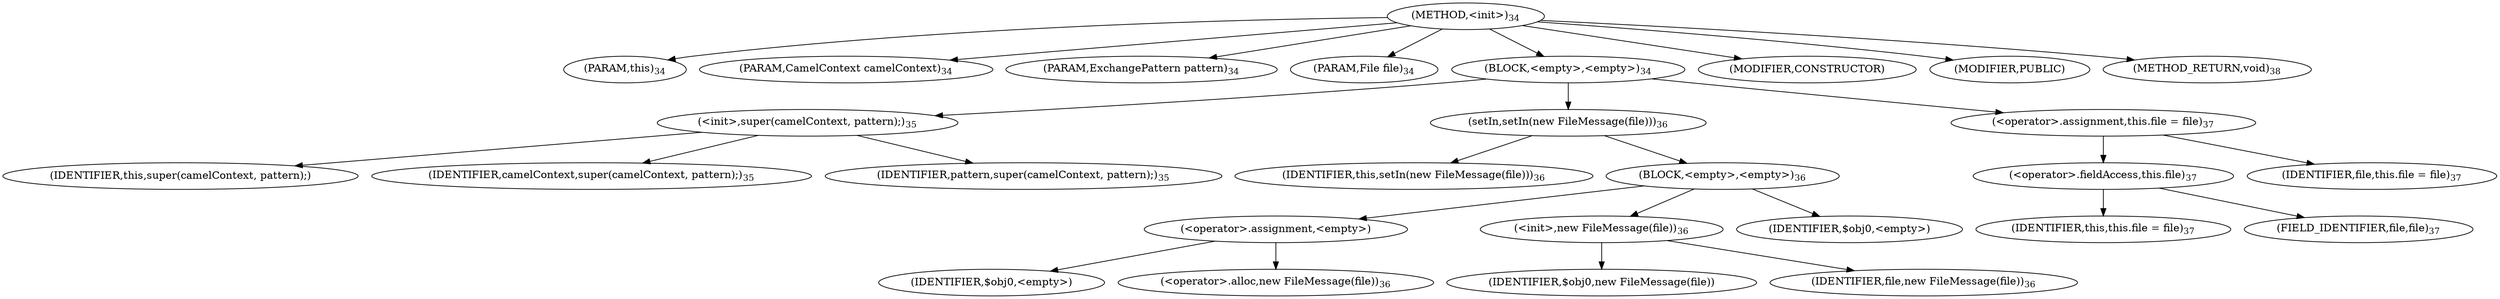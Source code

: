 digraph "&lt;init&gt;" {  
"22" [label = <(METHOD,&lt;init&gt;)<SUB>34</SUB>> ]
"4" [label = <(PARAM,this)<SUB>34</SUB>> ]
"23" [label = <(PARAM,CamelContext camelContext)<SUB>34</SUB>> ]
"24" [label = <(PARAM,ExchangePattern pattern)<SUB>34</SUB>> ]
"25" [label = <(PARAM,File file)<SUB>34</SUB>> ]
"26" [label = <(BLOCK,&lt;empty&gt;,&lt;empty&gt;)<SUB>34</SUB>> ]
"27" [label = <(&lt;init&gt;,super(camelContext, pattern);)<SUB>35</SUB>> ]
"3" [label = <(IDENTIFIER,this,super(camelContext, pattern);)> ]
"28" [label = <(IDENTIFIER,camelContext,super(camelContext, pattern);)<SUB>35</SUB>> ]
"29" [label = <(IDENTIFIER,pattern,super(camelContext, pattern);)<SUB>35</SUB>> ]
"30" [label = <(setIn,setIn(new FileMessage(file)))<SUB>36</SUB>> ]
"5" [label = <(IDENTIFIER,this,setIn(new FileMessage(file)))<SUB>36</SUB>> ]
"31" [label = <(BLOCK,&lt;empty&gt;,&lt;empty&gt;)<SUB>36</SUB>> ]
"32" [label = <(&lt;operator&gt;.assignment,&lt;empty&gt;)> ]
"33" [label = <(IDENTIFIER,$obj0,&lt;empty&gt;)> ]
"34" [label = <(&lt;operator&gt;.alloc,new FileMessage(file))<SUB>36</SUB>> ]
"35" [label = <(&lt;init&gt;,new FileMessage(file))<SUB>36</SUB>> ]
"36" [label = <(IDENTIFIER,$obj0,new FileMessage(file))> ]
"37" [label = <(IDENTIFIER,file,new FileMessage(file))<SUB>36</SUB>> ]
"38" [label = <(IDENTIFIER,$obj0,&lt;empty&gt;)> ]
"39" [label = <(&lt;operator&gt;.assignment,this.file = file)<SUB>37</SUB>> ]
"40" [label = <(&lt;operator&gt;.fieldAccess,this.file)<SUB>37</SUB>> ]
"6" [label = <(IDENTIFIER,this,this.file = file)<SUB>37</SUB>> ]
"41" [label = <(FIELD_IDENTIFIER,file,file)<SUB>37</SUB>> ]
"42" [label = <(IDENTIFIER,file,this.file = file)<SUB>37</SUB>> ]
"43" [label = <(MODIFIER,CONSTRUCTOR)> ]
"44" [label = <(MODIFIER,PUBLIC)> ]
"45" [label = <(METHOD_RETURN,void)<SUB>38</SUB>> ]
  "22" -> "4" 
  "22" -> "23" 
  "22" -> "24" 
  "22" -> "25" 
  "22" -> "26" 
  "22" -> "43" 
  "22" -> "44" 
  "22" -> "45" 
  "26" -> "27" 
  "26" -> "30" 
  "26" -> "39" 
  "27" -> "3" 
  "27" -> "28" 
  "27" -> "29" 
  "30" -> "5" 
  "30" -> "31" 
  "31" -> "32" 
  "31" -> "35" 
  "31" -> "38" 
  "32" -> "33" 
  "32" -> "34" 
  "35" -> "36" 
  "35" -> "37" 
  "39" -> "40" 
  "39" -> "42" 
  "40" -> "6" 
  "40" -> "41" 
}

